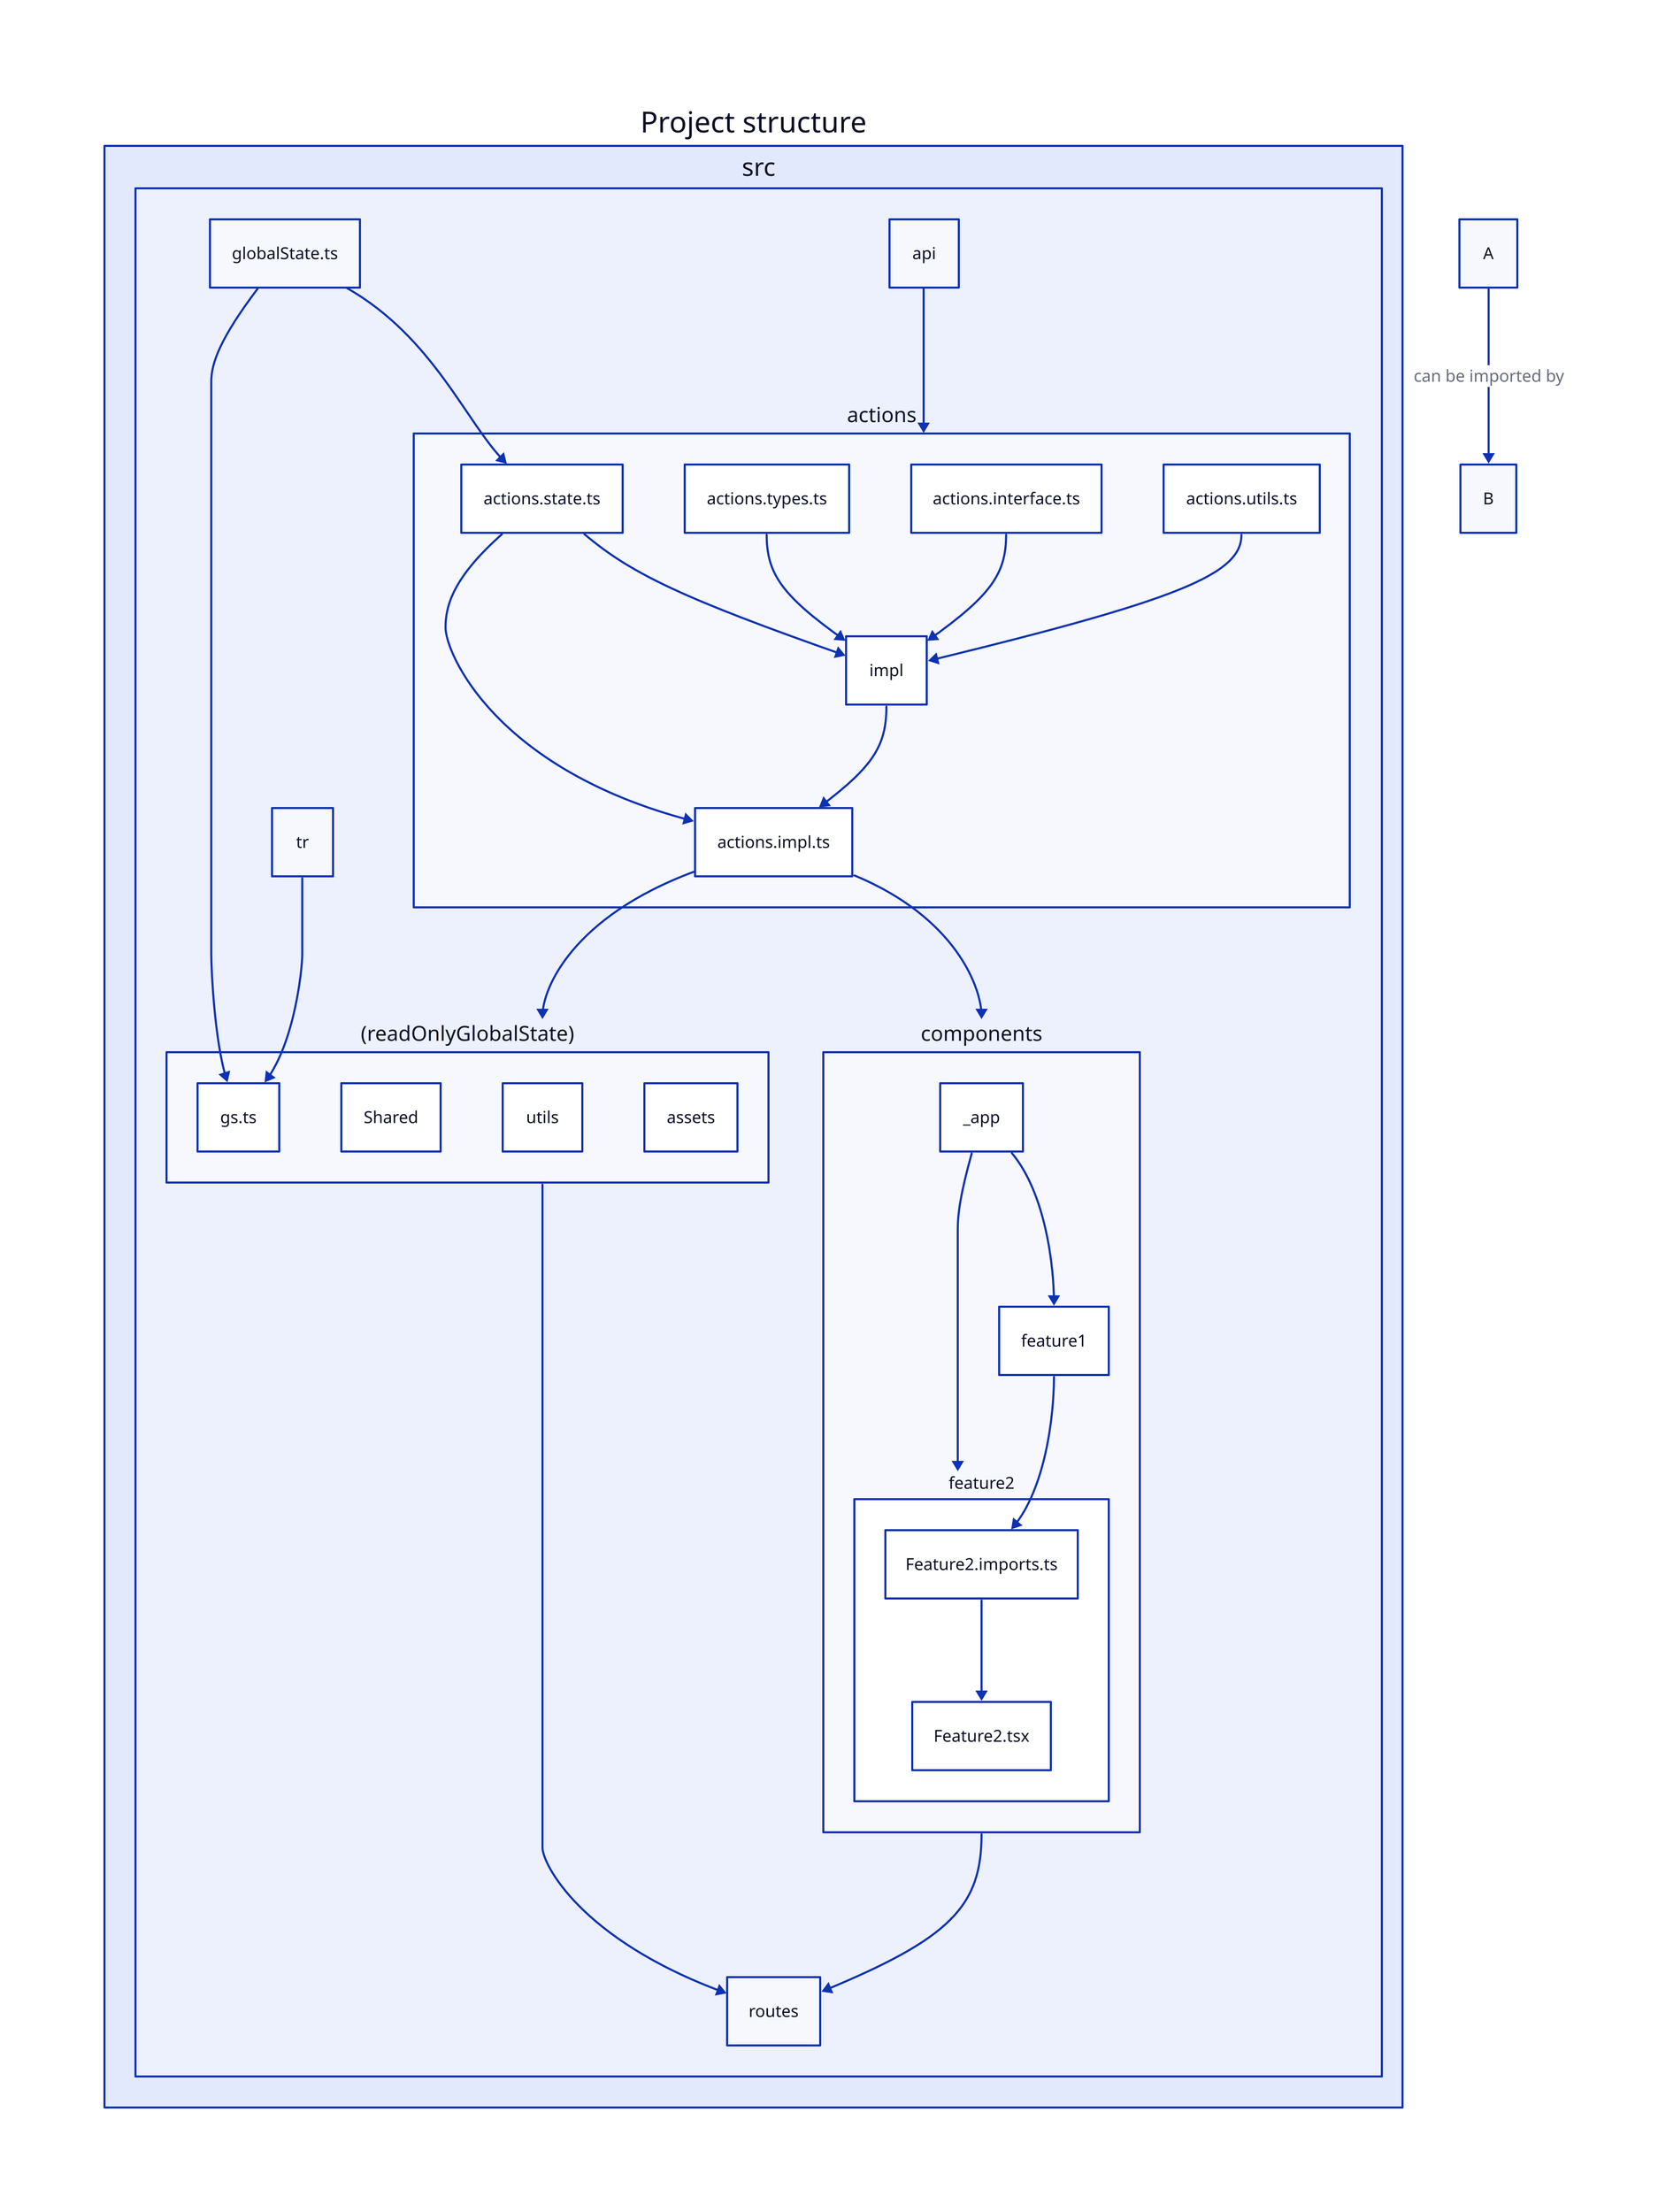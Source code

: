 Project structure: {
  src: {
    
    "globalState.ts"

    actions: {
      "actions.state.ts"
      "actions.types.ts"
      "actions.interface.ts"
      "actions.utils.ts"
      "actions.impl.ts"
      impl

      "actions.types.ts" -> impl
      "actions.utils.ts" -> impl
      "actions.interface.ts" -> impl
      "actions.state.ts" -> impl
      "actions.state.ts" -> "actions.impl.ts"
      impl -> "actions.impl.ts"
    }

    api
    tr

    components: {
      _app
      feature1
      feature2 {
        "Feature2.imports.ts"
        "Feature2.tsx"

        "Feature2.imports.ts" -> "Feature2.tsx"
      }

      _app -> feature1
      _app -> feature2
      feature1 -> feature2."Feature2.imports.ts"
    }

    "(readOnlyGlobalState)": {
      "gs.ts"
      Shared
      utils
      assets
    }

    "globalState.ts" -> actions."actions.state.ts"
    "globalState.ts" -> "(readOnlyGlobalState)"."gs.ts"
    actions."actions.impl.ts" -> components
    actions."actions.impl.ts" -> "(readOnlyGlobalState)"
    api -> actions
    tr -> "(readOnlyGlobalState)"."gs.ts"
    "(readOnlyGlobalState)" -> routes
    components -> routes
  }
}

A -> B: can be imported by
